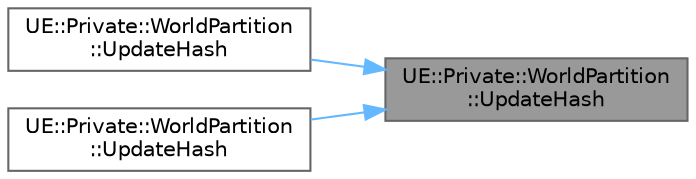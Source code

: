 digraph "UE::Private::WorldPartition::UpdateHash"
{
 // INTERACTIVE_SVG=YES
 // LATEX_PDF_SIZE
  bgcolor="transparent";
  edge [fontname=Helvetica,fontsize=10,labelfontname=Helvetica,labelfontsize=10];
  node [fontname=Helvetica,fontsize=10,shape=box,height=0.2,width=0.4];
  rankdir="RL";
  Node1 [id="Node000001",label="UE::Private::WorldPartition\l::UpdateHash",height=0.2,width=0.4,color="gray40", fillcolor="grey60", style="filled", fontcolor="black",tooltip=" "];
  Node1 -> Node2 [id="edge1_Node000001_Node000002",dir="back",color="steelblue1",style="solid",tooltip=" "];
  Node2 [id="Node000002",label="UE::Private::WorldPartition\l::UpdateHash",height=0.2,width=0.4,color="grey40", fillcolor="white", style="filled",URL="$d2/d08/namespaceUE_1_1Private_1_1WorldPartition.html#adc9d54c1333794530ce711270fd03f63",tooltip=" "];
  Node1 -> Node3 [id="edge2_Node000001_Node000003",dir="back",color="steelblue1",style="solid",tooltip=" "];
  Node3 [id="Node000003",label="UE::Private::WorldPartition\l::UpdateHash",height=0.2,width=0.4,color="grey40", fillcolor="white", style="filled",URL="$d2/d08/namespaceUE_1_1Private_1_1WorldPartition.html#af9e9bc68c5b7ba25ae845ecec9d49b4f",tooltip=" "];
}
